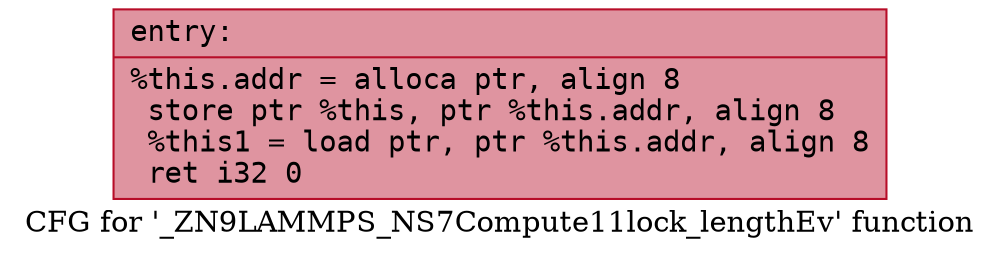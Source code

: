 digraph "CFG for '_ZN9LAMMPS_NS7Compute11lock_lengthEv' function" {
	label="CFG for '_ZN9LAMMPS_NS7Compute11lock_lengthEv' function";

	Node0x557875f0aa00 [shape=record,color="#b70d28ff", style=filled, fillcolor="#b70d2870" fontname="Courier",label="{entry:\l|  %this.addr = alloca ptr, align 8\l  store ptr %this, ptr %this.addr, align 8\l  %this1 = load ptr, ptr %this.addr, align 8\l  ret i32 0\l}"];
}
